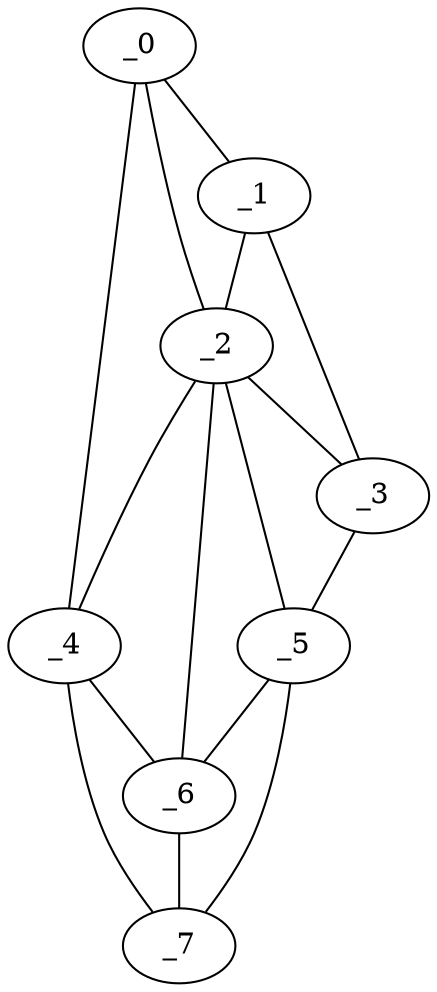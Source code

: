 graph "obj65__140.gxl" {
	_0	 [x=22,
		y=21];
	_1	 [x=26,
		y=119];
	_0 -- _1	 [valence=1];
	_2	 [x=41,
		y=34];
	_0 -- _2	 [valence=2];
	_4	 [x=91,
		y=2];
	_0 -- _4	 [valence=1];
	_1 -- _2	 [valence=2];
	_3	 [x=42,
		y=125];
	_1 -- _3	 [valence=1];
	_2 -- _3	 [valence=1];
	_2 -- _4	 [valence=2];
	_5	 [x=101,
		y=107];
	_2 -- _5	 [valence=2];
	_6	 [x=108,
		y=18];
	_2 -- _6	 [valence=1];
	_3 -- _5	 [valence=1];
	_4 -- _6	 [valence=2];
	_7	 [x=109,
		y=9];
	_4 -- _7	 [valence=1];
	_5 -- _6	 [valence=1];
	_5 -- _7	 [valence=1];
	_6 -- _7	 [valence=2];
}
